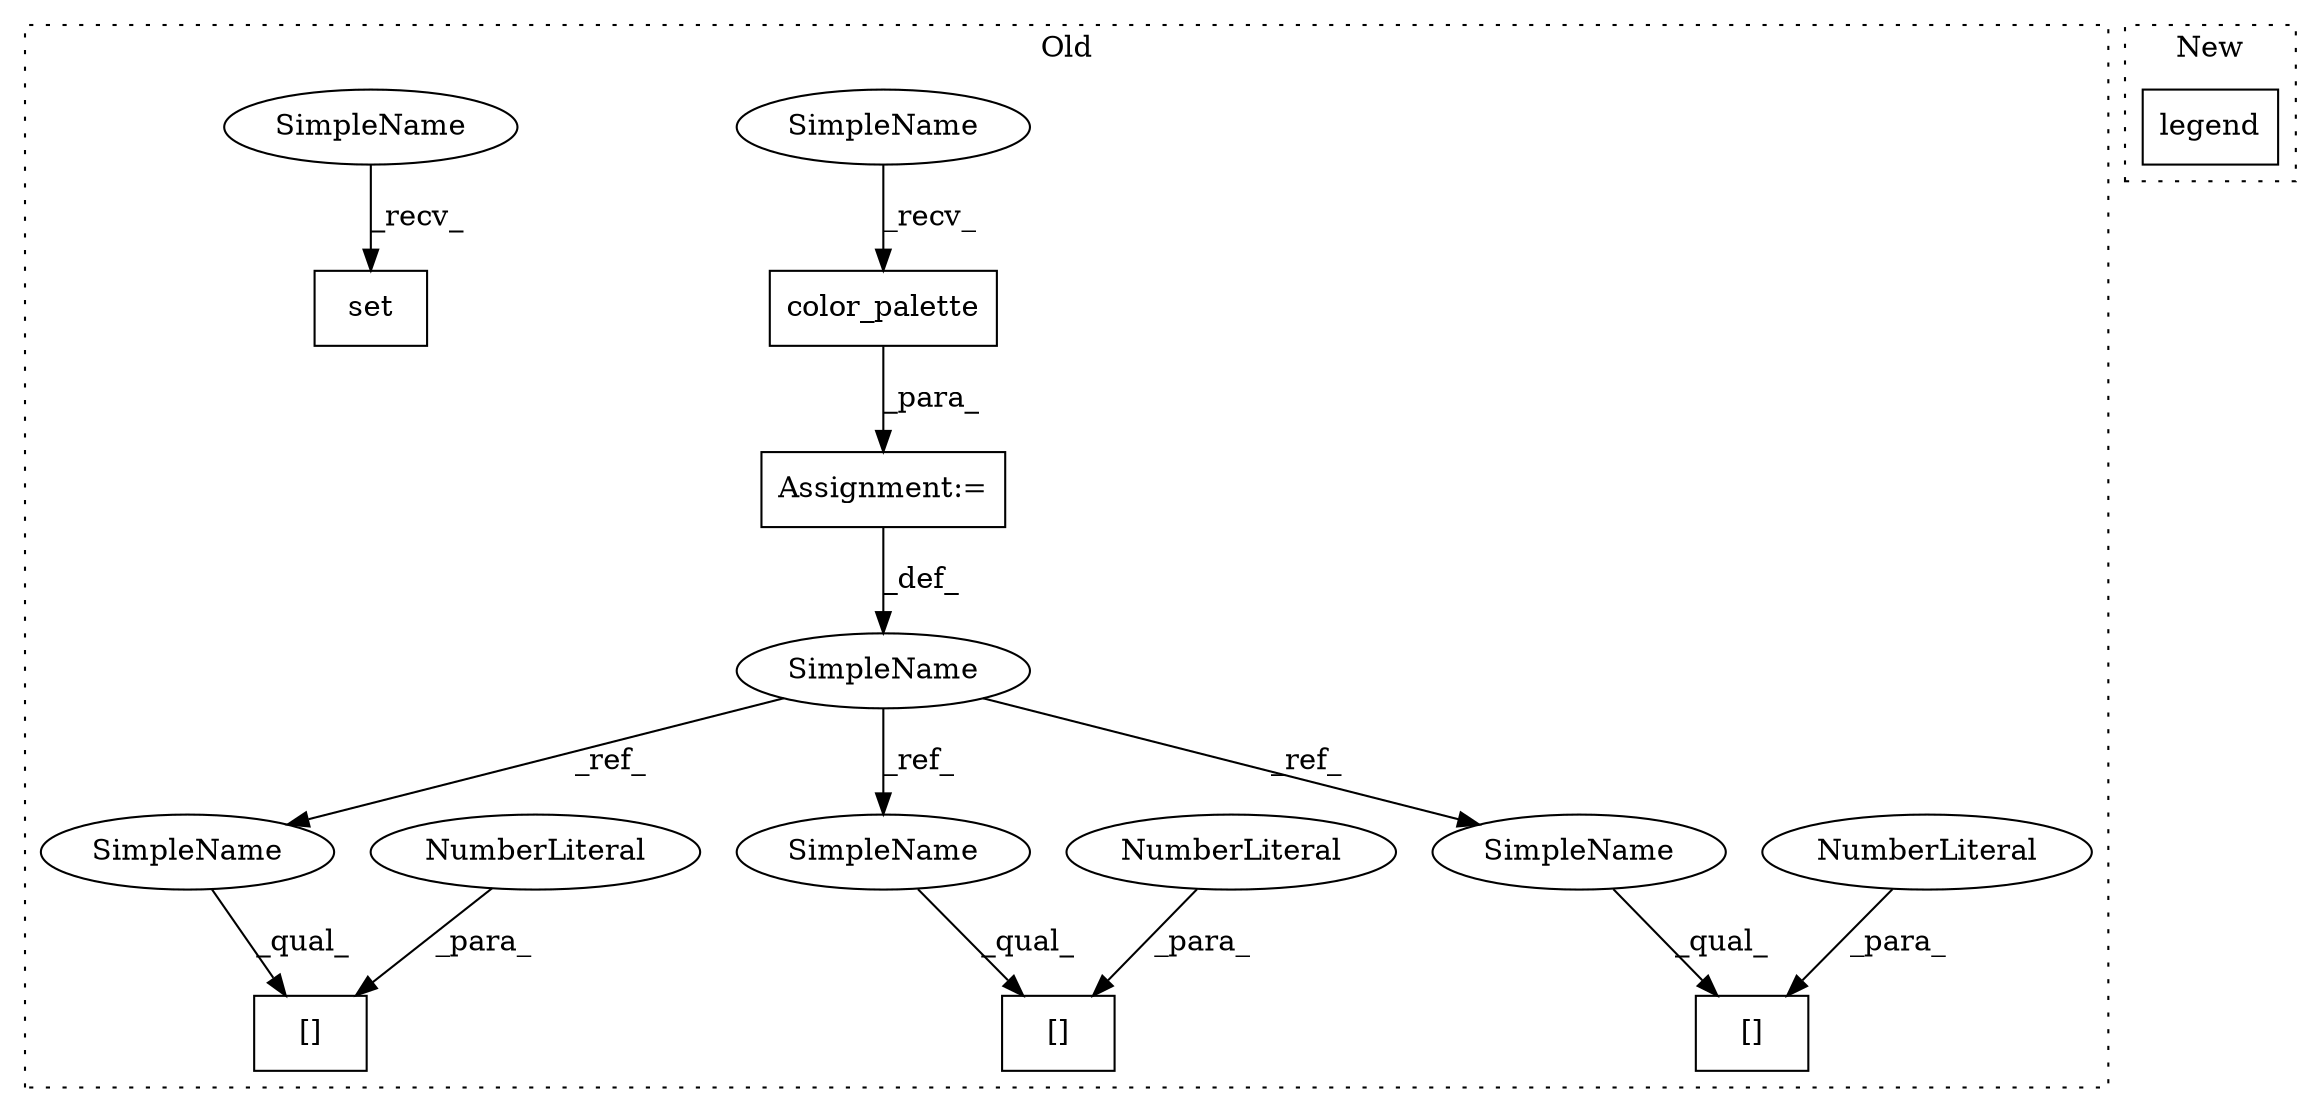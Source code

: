 digraph G {
subgraph cluster0 {
1 [label="[]" a="2" s="1506,1515" l="8,1" shape="box"];
3 [label="NumberLiteral" a="34" s="1514" l="1" shape="ellipse"];
4 [label="SimpleName" a="42" s="514" l="7" shape="ellipse"];
5 [label="[]" a="2" s="1147,1156" l="8,1" shape="box"];
6 [label="NumberLiteral" a="34" s="1155" l="1" shape="ellipse"];
7 [label="[]" a="2" s="1013,1022" l="8,1" shape="box"];
8 [label="NumberLiteral" a="34" s="1021" l="1" shape="ellipse"];
9 [label="Assignment:=" a="7" s="521" l="1" shape="box"];
10 [label="color_palette" a="32" s="530" l="15" shape="box"];
11 [label="set" a="32" s="475" l="5" shape="box"];
12 [label="SimpleName" a="42" s="1506" l="7" shape="ellipse"];
13 [label="SimpleName" a="42" s="1147" l="7" shape="ellipse"];
14 [label="SimpleName" a="42" s="1013" l="7" shape="ellipse"];
15 [label="SimpleName" a="42" s="522" l="7" shape="ellipse"];
16 [label="SimpleName" a="42" s="467" l="7" shape="ellipse"];
label = "Old";
style="dotted";
}
subgraph cluster1 {
2 [label="legend" a="32" s="1824,1915" l="12,1" shape="box"];
label = "New";
style="dotted";
}
3 -> 1 [label="_para_"];
4 -> 12 [label="_ref_"];
4 -> 13 [label="_ref_"];
4 -> 14 [label="_ref_"];
6 -> 5 [label="_para_"];
8 -> 7 [label="_para_"];
9 -> 4 [label="_def_"];
10 -> 9 [label="_para_"];
12 -> 1 [label="_qual_"];
13 -> 5 [label="_qual_"];
14 -> 7 [label="_qual_"];
15 -> 10 [label="_recv_"];
16 -> 11 [label="_recv_"];
}